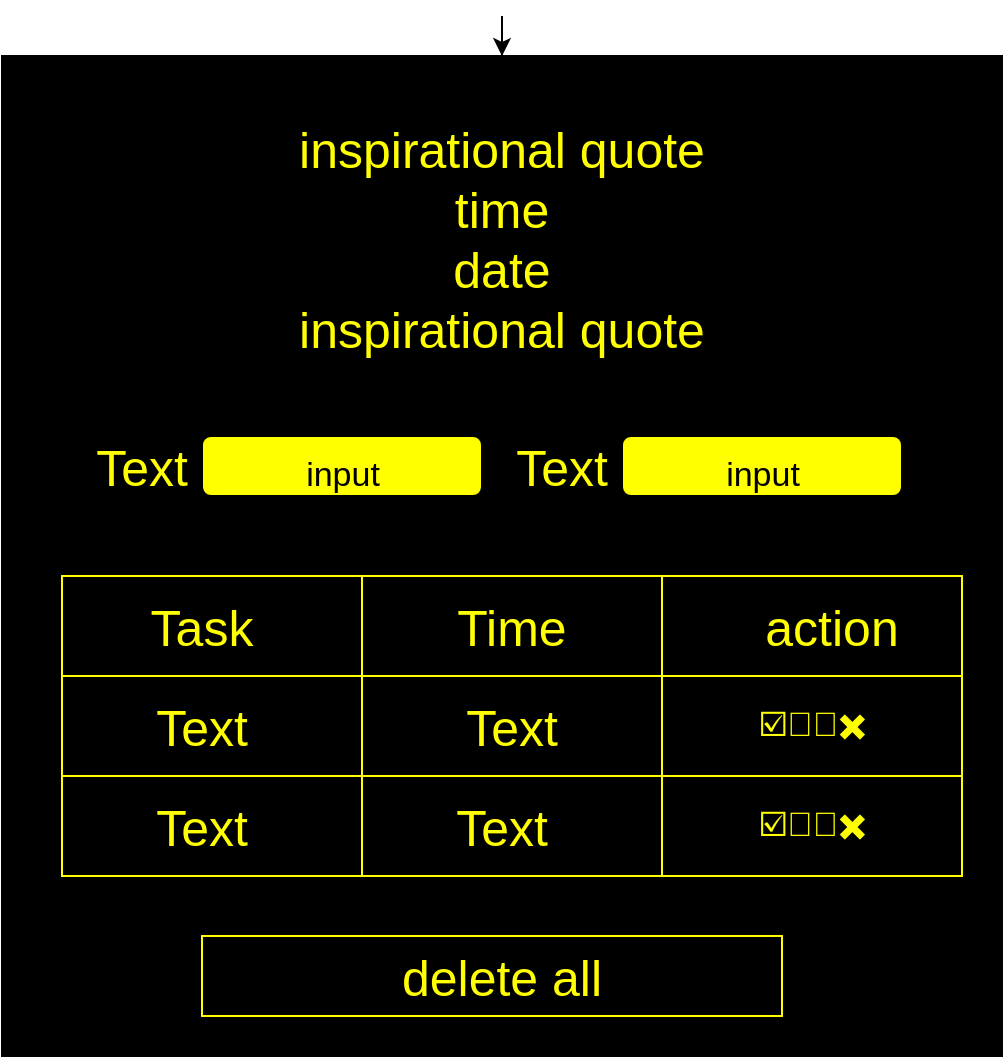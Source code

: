 <mxfile version="20.8.10" type="github"><diagram name="Page-1" id="HSzMoqPqZul4ogKWvBjC"><mxGraphModel dx="512" dy="579" grid="1" gridSize="10" guides="1" tooltips="1" connect="1" arrows="1" fold="1" page="1" pageScale="1" pageWidth="850" pageHeight="1100" math="0" shadow="0"><root><mxCell id="0"/><mxCell id="1" parent="0"/><mxCell id="YOEiJI71-bCmSdljQ0oX-1" value="" style="whiteSpace=wrap;html=1;aspect=fixed;fillColor=#000000;gradientColor=none;" vertex="1" parent="1"><mxGeometry x="10" y="430" width="500" height="500" as="geometry"/></mxCell><mxCell id="YOEiJI71-bCmSdljQ0oX-4" style="edgeStyle=orthogonalEdgeStyle;rounded=0;orthogonalLoop=1;jettySize=auto;html=1;fontSize=25;fontColor=#FFFF00;" edge="1" parent="1" source="YOEiJI71-bCmSdljQ0oX-3" target="YOEiJI71-bCmSdljQ0oX-1"><mxGeometry relative="1" as="geometry"/></mxCell><mxCell id="YOEiJI71-bCmSdljQ0oX-3" value="&lt;font style=&quot;font-size: 25px;&quot;&gt;&lt;font style=&quot;font-size: 25px;&quot; color=&quot;#ffff00&quot;&gt;inspirational quote&lt;br&gt;time&lt;/font&gt;&lt;br&gt;&lt;font style=&quot;font-size: 25px;&quot; color=&quot;#ffff00&quot;&gt;date&lt;/font&gt;&lt;br&gt;&lt;font style=&quot;font-size: 25px;&quot; color=&quot;#ffff00&quot;&gt;inspirational quote&lt;br&gt;&lt;/font&gt;&lt;/font&gt;&lt;br&gt;&lt;p class=&quot;MsoNormal&quot;&gt;&lt;span class=&quot;MsoHyperlink&quot;&gt;&lt;/span&gt;&lt;span class=&quot;MsoHyperlink&quot;&gt;&lt;span style=&quot;font-size: 12pt; line-height: 107%; font-family: &amp;quot;Lucida Bright&amp;quot;, serif; color: windowtext; background: white;&quot;&gt;&lt;/span&gt;&lt;/span&gt;&lt;/p&gt;&lt;p class=&quot;MsoNormal&quot;&gt;&lt;span class=&quot;MsoHyperlink&quot;&gt;&lt;/span&gt;&lt;span class=&quot;MsoHyperlink&quot;&gt;&lt;span style=&quot;font-size: 12pt; line-height: 107%; font-family: &amp;quot;Lucida Bright&amp;quot;, serif; color: windowtext; background: white;&quot;&gt;&lt;/span&gt;&lt;/span&gt;&lt;/p&gt;&lt;p class=&quot;MsoNormal&quot;&gt;&lt;span class=&quot;MsoHyperlink&quot;&gt;&lt;/span&gt;&lt;span class=&quot;MsoHyperlink&quot;&gt;&lt;span style=&quot;font-size: 12pt; line-height: 107%; font-family: &amp;quot;Lucida Bright&amp;quot;, serif; color: windowtext; background: white;&quot;&gt;&lt;/span&gt;&lt;/span&gt;&lt;/p&gt;" style="text;strokeColor=none;align=center;fillColor=none;html=1;verticalAlign=middle;whiteSpace=wrap;rounded=0;" vertex="1" parent="1"><mxGeometry x="10" y="460" width="500" height="150" as="geometry"/></mxCell><mxCell id="YOEiJI71-bCmSdljQ0oX-5" value="Text" style="text;strokeColor=none;align=center;fillColor=none;html=1;verticalAlign=middle;whiteSpace=wrap;rounded=0;fontSize=25;fontColor=#FFFF00;" vertex="1" parent="1"><mxGeometry x="50" y="620" width="60" height="30" as="geometry"/></mxCell><mxCell id="YOEiJI71-bCmSdljQ0oX-6" value="" style="rounded=1;whiteSpace=wrap;html=1;fontSize=25;fontColor=#FFFF00;fillColor=#FFFF00;gradientColor=none;" vertex="1" parent="1"><mxGeometry x="110" y="620" width="140" height="30" as="geometry"/></mxCell><mxCell id="YOEiJI71-bCmSdljQ0oX-7" value="Text" style="text;strokeColor=none;align=center;fillColor=none;html=1;verticalAlign=middle;whiteSpace=wrap;rounded=0;fontSize=25;fontColor=#FFFF00;" vertex="1" parent="1"><mxGeometry x="260" y="620" width="60" height="30" as="geometry"/></mxCell><mxCell id="YOEiJI71-bCmSdljQ0oX-8" value="" style="rounded=1;whiteSpace=wrap;html=1;fontSize=25;fontColor=#FFFF00;fillColor=#FFFF00;gradientColor=none;" vertex="1" parent="1"><mxGeometry x="320" y="620" width="140" height="30" as="geometry"/></mxCell><mxCell id="YOEiJI71-bCmSdljQ0oX-9" value="&lt;font style=&quot;font-size: 17px;&quot;&gt;input&lt;/font&gt;" style="text;html=1;align=center;verticalAlign=middle;resizable=0;points=[];autosize=1;strokeColor=none;fillColor=none;fontSize=25;fontColor=#000000;" vertex="1" parent="1"><mxGeometry x="150" y="615" width="60" height="40" as="geometry"/></mxCell><mxCell id="YOEiJI71-bCmSdljQ0oX-10" value="&lt;font style=&quot;font-size: 17px;&quot;&gt;input&lt;/font&gt;" style="text;html=1;align=center;verticalAlign=middle;resizable=0;points=[];autosize=1;strokeColor=none;fillColor=none;fontSize=25;fontColor=#000000;" vertex="1" parent="1"><mxGeometry x="360" y="615" width="60" height="40" as="geometry"/></mxCell><mxCell id="YOEiJI71-bCmSdljQ0oX-13" value="" style="rounded=0;whiteSpace=wrap;html=1;strokeColor=#FFFF00;fontSize=17;fontColor=#000000;fillColor=#000000;gradientColor=none;" vertex="1" parent="1"><mxGeometry x="40" y="690" width="440" height="150" as="geometry"/></mxCell><mxCell id="YOEiJI71-bCmSdljQ0oX-14" value="" style="rounded=0;whiteSpace=wrap;html=1;strokeColor=#FFFF00;fontSize=17;fontColor=#000000;fillColor=#000000;gradientColor=none;" vertex="1" parent="1"><mxGeometry x="40" y="690" width="440" height="60" as="geometry"/></mxCell><mxCell id="YOEiJI71-bCmSdljQ0oX-15" value="" style="rounded=0;whiteSpace=wrap;html=1;strokeColor=#FFFF00;fontSize=17;fontColor=#000000;fillColor=#000000;gradientColor=none;" vertex="1" parent="1"><mxGeometry x="40" y="740" width="440" height="70" as="geometry"/></mxCell><mxCell id="YOEiJI71-bCmSdljQ0oX-16" value="" style="rounded=0;whiteSpace=wrap;html=1;strokeColor=#FFFF00;fontSize=17;fontColor=#000000;fillColor=#000000;gradientColor=none;" vertex="1" parent="1"><mxGeometry x="40" y="790" width="440" height="50" as="geometry"/></mxCell><mxCell id="YOEiJI71-bCmSdljQ0oX-18" value="" style="rounded=0;whiteSpace=wrap;html=1;strokeColor=#FFFF00;fontSize=17;fontColor=#000000;fillColor=#000000;gradientColor=none;" vertex="1" parent="1"><mxGeometry x="110" y="870" width="290" height="40" as="geometry"/></mxCell><mxCell id="YOEiJI71-bCmSdljQ0oX-19" value="" style="rounded=0;whiteSpace=wrap;html=1;strokeColor=#FFFF00;fontSize=17;fontColor=#000000;fillColor=#000000;gradientColor=none;" vertex="1" parent="1"><mxGeometry x="40" y="690" width="150" height="50" as="geometry"/></mxCell><mxCell id="YOEiJI71-bCmSdljQ0oX-20" value="" style="rounded=0;whiteSpace=wrap;html=1;strokeColor=#FFFF00;fontSize=17;fontColor=#000000;fillColor=#000000;gradientColor=none;" vertex="1" parent="1"><mxGeometry x="190" y="690" width="150" height="50" as="geometry"/></mxCell><mxCell id="YOEiJI71-bCmSdljQ0oX-21" value="" style="rounded=0;whiteSpace=wrap;html=1;strokeColor=#FFFF00;fontSize=17;fontColor=#000000;fillColor=#000000;gradientColor=none;" vertex="1" parent="1"><mxGeometry x="340" y="690" width="150" height="50" as="geometry"/></mxCell><mxCell id="YOEiJI71-bCmSdljQ0oX-22" value="" style="rounded=0;whiteSpace=wrap;html=1;strokeColor=#FFFF00;fontSize=17;fontColor=#000000;fillColor=#000000;gradientColor=none;" vertex="1" parent="1"><mxGeometry x="340" y="740" width="150" height="50" as="geometry"/></mxCell><mxCell id="YOEiJI71-bCmSdljQ0oX-23" value="" style="rounded=0;whiteSpace=wrap;html=1;strokeColor=#FFFF00;fontSize=17;fontColor=#000000;fillColor=#000000;gradientColor=none;" vertex="1" parent="1"><mxGeometry x="40" y="740" width="150" height="50" as="geometry"/></mxCell><mxCell id="YOEiJI71-bCmSdljQ0oX-24" value="" style="rounded=0;whiteSpace=wrap;html=1;strokeColor=#FFFF00;fontSize=17;fontColor=#000000;fillColor=#000000;gradientColor=none;" vertex="1" parent="1"><mxGeometry x="340" y="790" width="150" height="50" as="geometry"/></mxCell><mxCell id="YOEiJI71-bCmSdljQ0oX-25" value="" style="rounded=0;whiteSpace=wrap;html=1;strokeColor=#FFFF00;fontSize=17;fontColor=#000000;fillColor=#000000;gradientColor=none;" vertex="1" parent="1"><mxGeometry x="40" y="790" width="150" height="50" as="geometry"/></mxCell><mxCell id="YOEiJI71-bCmSdljQ0oX-27" value="Task" style="text;strokeColor=none;align=center;fillColor=none;html=1;verticalAlign=middle;whiteSpace=wrap;rounded=0;fontSize=25;fontColor=#FFFF00;" vertex="1" parent="1"><mxGeometry x="80" y="700" width="60" height="30" as="geometry"/></mxCell><mxCell id="YOEiJI71-bCmSdljQ0oX-28" value="Time" style="text;strokeColor=none;align=center;fillColor=none;html=1;verticalAlign=middle;whiteSpace=wrap;rounded=0;fontSize=25;fontColor=#FFFF00;" vertex="1" parent="1"><mxGeometry x="235" y="700" width="60" height="30" as="geometry"/></mxCell><mxCell id="YOEiJI71-bCmSdljQ0oX-29" value="action" style="text;strokeColor=none;align=center;fillColor=none;html=1;verticalAlign=middle;whiteSpace=wrap;rounded=0;fontSize=25;fontColor=#FFFF00;" vertex="1" parent="1"><mxGeometry x="395" y="700" width="60" height="30" as="geometry"/></mxCell><mxCell id="YOEiJI71-bCmSdljQ0oX-30" value="☑️🔼🔽✖️" style="text;html=1;align=center;verticalAlign=middle;resizable=0;points=[];autosize=1;strokeColor=none;fillColor=none;fontSize=17;fontColor=#FFFF00;" vertex="1" parent="1"><mxGeometry x="355" y="750" width="120" height="30" as="geometry"/></mxCell><mxCell id="YOEiJI71-bCmSdljQ0oX-31" value="☑️🔼🔽✖️" style="text;html=1;align=center;verticalAlign=middle;resizable=0;points=[];autosize=1;strokeColor=none;fillColor=none;fontSize=17;fontColor=#FFFF00;" vertex="1" parent="1"><mxGeometry x="355" y="800" width="120" height="30" as="geometry"/></mxCell><mxCell id="YOEiJI71-bCmSdljQ0oX-32" value="Text" style="text;strokeColor=none;align=center;fillColor=none;html=1;verticalAlign=middle;whiteSpace=wrap;rounded=0;fontSize=25;fontColor=#FFFF00;" vertex="1" parent="1"><mxGeometry x="235" y="750" width="60" height="30" as="geometry"/></mxCell><mxCell id="YOEiJI71-bCmSdljQ0oX-33" value="Text" style="text;strokeColor=none;align=center;fillColor=none;html=1;verticalAlign=middle;whiteSpace=wrap;rounded=0;fontSize=25;fontColor=#FFFF00;" vertex="1" parent="1"><mxGeometry x="230" y="800" width="60" height="30" as="geometry"/></mxCell><mxCell id="YOEiJI71-bCmSdljQ0oX-34" value="Text" style="text;strokeColor=none;align=center;fillColor=none;html=1;verticalAlign=middle;whiteSpace=wrap;rounded=0;fontSize=25;fontColor=#FFFF00;" vertex="1" parent="1"><mxGeometry x="80" y="800" width="60" height="30" as="geometry"/></mxCell><mxCell id="YOEiJI71-bCmSdljQ0oX-35" value="Text" style="text;strokeColor=none;align=center;fillColor=none;html=1;verticalAlign=middle;whiteSpace=wrap;rounded=0;fontSize=25;fontColor=#FFFF00;" vertex="1" parent="1"><mxGeometry x="80" y="750" width="60" height="30" as="geometry"/></mxCell><mxCell id="YOEiJI71-bCmSdljQ0oX-36" value="delete all" style="text;strokeColor=none;align=center;fillColor=none;html=1;verticalAlign=middle;whiteSpace=wrap;rounded=0;fontSize=25;fontColor=#FFFF00;" vertex="1" parent="1"><mxGeometry x="200" y="875" width="120" height="30" as="geometry"/></mxCell></root></mxGraphModel></diagram></mxfile>